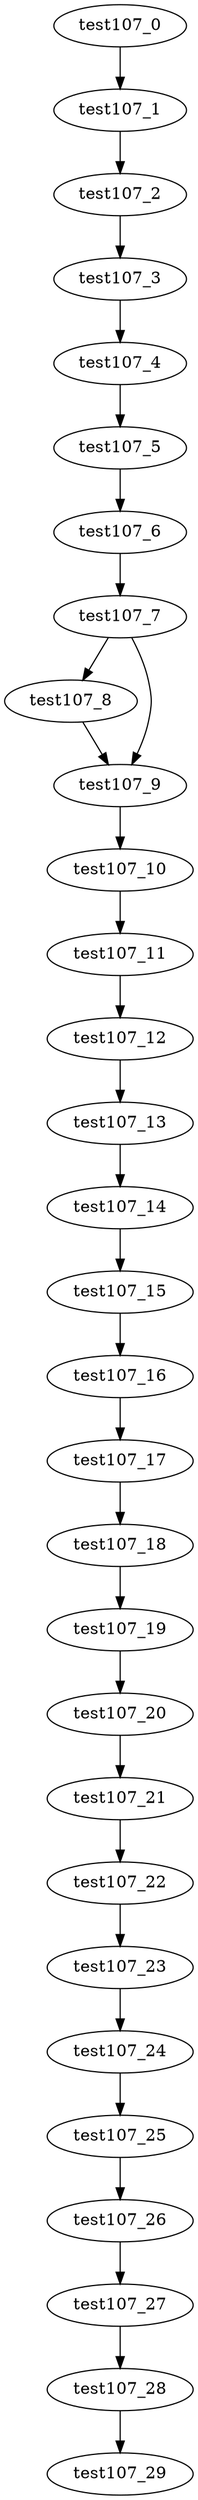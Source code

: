 digraph G {
test107_0->test107_1;
test107_1->test107_2;
test107_2->test107_3;
test107_3->test107_4;
test107_4->test107_5;
test107_5->test107_6;
test107_6->test107_7;
test107_7->test107_8;
test107_7->test107_9;
test107_8->test107_9;
test107_9->test107_10;
test107_10->test107_11;
test107_11->test107_12;
test107_12->test107_13;
test107_13->test107_14;
test107_14->test107_15;
test107_15->test107_16;
test107_16->test107_17;
test107_17->test107_18;
test107_18->test107_19;
test107_19->test107_20;
test107_20->test107_21;
test107_21->test107_22;
test107_22->test107_23;
test107_23->test107_24;
test107_24->test107_25;
test107_25->test107_26;
test107_26->test107_27;
test107_27->test107_28;
test107_28->test107_29;

}
